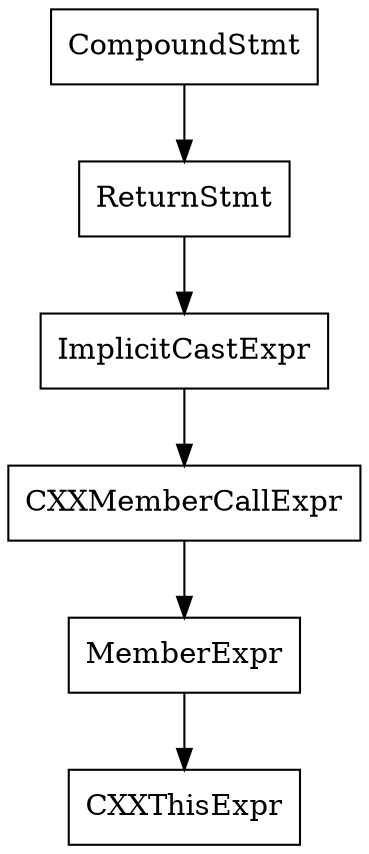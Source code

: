 digraph unnamed {

	Node0x55c2365cb2b8 [shape=record,label="{CompoundStmt}"];
	Node0x55c2365cb2b8 -> Node0x55c2365cb2a8;
	Node0x55c2365cb2a8 [shape=record,label="{ReturnStmt}"];
	Node0x55c2365cb2a8 -> Node0x55c2365cb290;
	Node0x55c2365cb290 [shape=record,label="{ImplicitCastExpr}"];
	Node0x55c2365cb290 -> Node0x55c2365cb270;
	Node0x55c2365cb270 [shape=record,label="{CXXMemberCallExpr}"];
	Node0x55c2365cb270 -> Node0x55c2365cb240;
	Node0x55c2365cb240 [shape=record,label="{MemberExpr}"];
	Node0x55c2365cb240 -> Node0x55c2365cb230;
	Node0x55c2365cb230 [shape=record,label="{CXXThisExpr}"];
}

